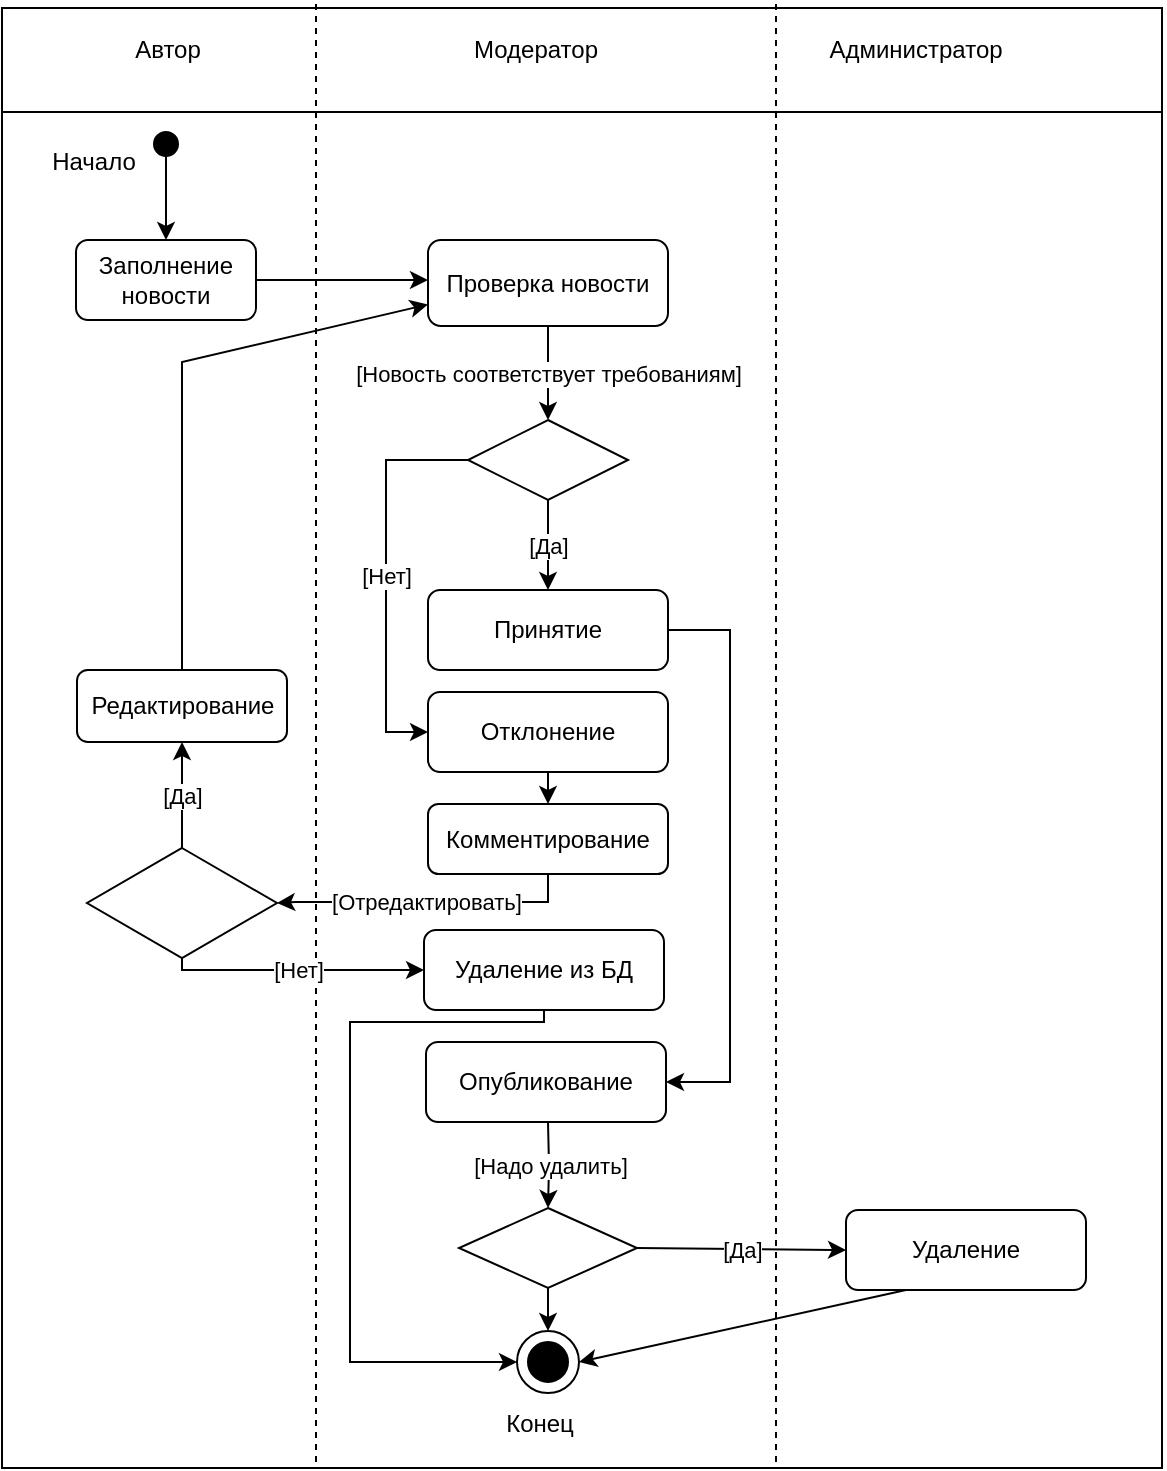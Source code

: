 <mxfile version="20.3.7" type="device"><diagram id="kU9LBFkov-C-iFmHkgya" name="Страница 1"><mxGraphModel dx="2605" dy="993" grid="1" gridSize="10" guides="1" tooltips="1" connect="1" arrows="1" fold="1" page="1" pageScale="1" pageWidth="827" pageHeight="1169" math="0" shadow="0"><root><mxCell id="0"/><mxCell id="1" parent="0"/><mxCell id="0UmFiquU1lpJ3eHuwoxb-68" value="" style="rounded=0;whiteSpace=wrap;html=1;fillColor=#FFFFFF;" vertex="1" parent="1"><mxGeometry x="-704" y="113" width="580" height="730" as="geometry"/></mxCell><mxCell id="0UmFiquU1lpJ3eHuwoxb-7" value="" style="endArrow=none;html=1;rounded=0;" edge="1" parent="1"><mxGeometry width="50" height="50" relative="1" as="geometry"><mxPoint x="-704" y="165" as="sourcePoint"/><mxPoint x="-124" y="165" as="targetPoint"/></mxGeometry></mxCell><mxCell id="0UmFiquU1lpJ3eHuwoxb-8" value="Автор" style="text;html=1;strokeColor=none;fillColor=none;align=center;verticalAlign=middle;whiteSpace=wrap;rounded=0;" vertex="1" parent="1"><mxGeometry x="-651" y="119" width="60" height="30" as="geometry"/></mxCell><mxCell id="0UmFiquU1lpJ3eHuwoxb-9" value="Модератор" style="text;html=1;strokeColor=none;fillColor=none;align=center;verticalAlign=middle;whiteSpace=wrap;rounded=0;" vertex="1" parent="1"><mxGeometry x="-467" y="119" width="60" height="30" as="geometry"/></mxCell><mxCell id="0UmFiquU1lpJ3eHuwoxb-10" value="Администратор" style="text;html=1;strokeColor=none;fillColor=none;align=center;verticalAlign=middle;whiteSpace=wrap;rounded=0;" vertex="1" parent="1"><mxGeometry x="-277" y="119" width="60" height="30" as="geometry"/></mxCell><mxCell id="0UmFiquU1lpJ3eHuwoxb-14" value="" style="ellipse;whiteSpace=wrap;html=1;aspect=fixed;fillColor=#000000;" vertex="1" parent="1"><mxGeometry x="-628" y="175" width="12" height="12" as="geometry"/></mxCell><mxCell id="0UmFiquU1lpJ3eHuwoxb-17" value="" style="endArrow=classic;html=1;rounded=0;exitX=0.5;exitY=1;exitDx=0;exitDy=0;" edge="1" parent="1" source="0UmFiquU1lpJ3eHuwoxb-14"><mxGeometry width="50" height="50" relative="1" as="geometry"><mxPoint x="-372" y="279" as="sourcePoint"/><mxPoint x="-622" y="229" as="targetPoint"/></mxGeometry></mxCell><mxCell id="0UmFiquU1lpJ3eHuwoxb-18" value="Заполнение новости" style="rounded=1;whiteSpace=wrap;html=1;fillColor=#FFFFFF;" vertex="1" parent="1"><mxGeometry x="-667" y="229" width="90" height="40" as="geometry"/></mxCell><mxCell id="0UmFiquU1lpJ3eHuwoxb-19" value="" style="endArrow=classic;html=1;rounded=0;" edge="1" parent="1"><mxGeometry width="50" height="50" relative="1" as="geometry"><mxPoint x="-577" y="249" as="sourcePoint"/><mxPoint x="-491" y="249" as="targetPoint"/></mxGeometry></mxCell><mxCell id="0UmFiquU1lpJ3eHuwoxb-20" value="Проверка новости" style="rounded=1;whiteSpace=wrap;html=1;fillColor=#FFFFFF;" vertex="1" parent="1"><mxGeometry x="-491" y="229" width="120" height="43" as="geometry"/></mxCell><mxCell id="0UmFiquU1lpJ3eHuwoxb-21" value="[Новость соответствует требованиям]" style="endArrow=classic;html=1;rounded=0;exitX=0.5;exitY=1;exitDx=0;exitDy=0;entryX=0.5;entryY=0;entryDx=0;entryDy=0;" edge="1" parent="1" source="0UmFiquU1lpJ3eHuwoxb-20" target="0UmFiquU1lpJ3eHuwoxb-24"><mxGeometry width="50" height="50" relative="1" as="geometry"><mxPoint x="-442" y="369" as="sourcePoint"/><mxPoint x="-392" y="319" as="targetPoint"/></mxGeometry></mxCell><mxCell id="0UmFiquU1lpJ3eHuwoxb-24" value="" style="rhombus;whiteSpace=wrap;html=1;fillColor=#FFFFFF;" vertex="1" parent="1"><mxGeometry x="-471" y="319" width="80" height="40" as="geometry"/></mxCell><mxCell id="0UmFiquU1lpJ3eHuwoxb-26" value="Принятие" style="rounded=1;whiteSpace=wrap;html=1;fillColor=#FFFFFF;" vertex="1" parent="1"><mxGeometry x="-491" y="404" width="120" height="40" as="geometry"/></mxCell><mxCell id="0UmFiquU1lpJ3eHuwoxb-29" value="[Да]" style="edgeStyle=orthogonalEdgeStyle;rounded=0;orthogonalLoop=1;jettySize=auto;html=1;" edge="1" parent="1" source="0UmFiquU1lpJ3eHuwoxb-24" target="0UmFiquU1lpJ3eHuwoxb-26"><mxGeometry relative="1" as="geometry"/></mxCell><mxCell id="0UmFiquU1lpJ3eHuwoxb-27" value="Отклонение" style="rounded=1;whiteSpace=wrap;html=1;fillColor=#FFFFFF;" vertex="1" parent="1"><mxGeometry x="-491" y="455" width="120" height="40" as="geometry"/></mxCell><mxCell id="0UmFiquU1lpJ3eHuwoxb-30" value="[Нет]" style="edgeStyle=orthogonalEdgeStyle;rounded=0;orthogonalLoop=1;jettySize=auto;html=1;entryX=0;entryY=0.5;entryDx=0;entryDy=0;" edge="1" parent="1" source="0UmFiquU1lpJ3eHuwoxb-24" target="0UmFiquU1lpJ3eHuwoxb-27"><mxGeometry relative="1" as="geometry"><Array as="points"><mxPoint x="-512" y="339"/><mxPoint x="-512" y="475"/></Array></mxGeometry></mxCell><mxCell id="0UmFiquU1lpJ3eHuwoxb-32" value="Комментирование" style="rounded=1;whiteSpace=wrap;html=1;fillColor=#FFFFFF;" vertex="1" parent="1"><mxGeometry x="-491" y="511" width="120" height="35" as="geometry"/></mxCell><mxCell id="0UmFiquU1lpJ3eHuwoxb-38" style="edgeStyle=orthogonalEdgeStyle;rounded=0;orthogonalLoop=1;jettySize=auto;html=1;exitX=0.5;exitY=1;exitDx=0;exitDy=0;" edge="1" parent="1" source="0UmFiquU1lpJ3eHuwoxb-27" target="0UmFiquU1lpJ3eHuwoxb-32"><mxGeometry relative="1" as="geometry"><mxPoint x="-431" y="510" as="targetPoint"/><Array as="points"><mxPoint x="-431" y="495"/><mxPoint x="-431" y="528.5"/></Array></mxGeometry></mxCell><mxCell id="0UmFiquU1lpJ3eHuwoxb-37" value="[Отредактировать]" style="edgeStyle=orthogonalEdgeStyle;rounded=0;orthogonalLoop=1;jettySize=auto;html=1;entryX=1;entryY=0.5;entryDx=0;entryDy=0;exitX=0.5;exitY=1;exitDx=0;exitDy=0;" edge="1" parent="1" source="0UmFiquU1lpJ3eHuwoxb-32" target="0UmFiquU1lpJ3eHuwoxb-72"><mxGeometry relative="1" as="geometry"><mxPoint x="-417.947" y="549" as="sourcePoint"/><mxPoint x="-557.36" y="591.35" as="targetPoint"/><Array as="points"><mxPoint x="-431" y="560"/><mxPoint x="-557" y="560"/></Array></mxGeometry></mxCell><mxCell id="0UmFiquU1lpJ3eHuwoxb-39" value="" style="endArrow=classic;html=1;rounded=0;exitX=1;exitY=0.5;exitDx=0;exitDy=0;edgeStyle=orthogonalEdgeStyle;entryX=1;entryY=0.5;entryDx=0;entryDy=0;" edge="1" parent="1" source="0UmFiquU1lpJ3eHuwoxb-26" target="0UmFiquU1lpJ3eHuwoxb-40"><mxGeometry width="50" height="50" relative="1" as="geometry"><mxPoint x="-322" y="459" as="sourcePoint"/><mxPoint x="-370" y="634" as="targetPoint"/><Array as="points"><mxPoint x="-340" y="424"/><mxPoint x="-340" y="650"/></Array></mxGeometry></mxCell><mxCell id="0UmFiquU1lpJ3eHuwoxb-40" value="Опубликование" style="rounded=1;whiteSpace=wrap;html=1;fillColor=#FFFFFF;" vertex="1" parent="1"><mxGeometry x="-492" y="630" width="120" height="40" as="geometry"/></mxCell><mxCell id="0UmFiquU1lpJ3eHuwoxb-45" value="" style="rhombus;whiteSpace=wrap;html=1;fontFamily=Helvetica;fontSize=12;fontColor=default;align=center;strokeColor=default;fillColor=#FFFFFF;" vertex="1" parent="1"><mxGeometry x="-475.5" y="713" width="89" height="40" as="geometry"/></mxCell><mxCell id="0UmFiquU1lpJ3eHuwoxb-46" value="[Надо удалить]" style="edgeStyle=orthogonalEdgeStyle;rounded=0;orthogonalLoop=1;jettySize=auto;html=1;" edge="1" parent="1" target="0UmFiquU1lpJ3eHuwoxb-45"><mxGeometry relative="1" as="geometry"><mxPoint x="-431" y="670" as="sourcePoint"/></mxGeometry></mxCell><mxCell id="0UmFiquU1lpJ3eHuwoxb-51" value="[Да]" style="endArrow=classic;html=1;rounded=0;exitX=1;exitY=0.5;exitDx=0;exitDy=0;entryX=0;entryY=0.5;entryDx=0;entryDy=0;" edge="1" parent="1" source="0UmFiquU1lpJ3eHuwoxb-45" target="0UmFiquU1lpJ3eHuwoxb-52"><mxGeometry width="50" height="50" relative="1" as="geometry"><mxPoint x="-372" y="749" as="sourcePoint"/><mxPoint x="-322" y="699" as="targetPoint"/></mxGeometry></mxCell><mxCell id="0UmFiquU1lpJ3eHuwoxb-52" value="Удаление" style="rounded=1;whiteSpace=wrap;html=1;fillColor=#FFFFFF;" vertex="1" parent="1"><mxGeometry x="-282" y="714" width="120" height="40" as="geometry"/></mxCell><mxCell id="0UmFiquU1lpJ3eHuwoxb-57" value="" style="ellipse;whiteSpace=wrap;html=1;aspect=fixed;fillColor=#FFFFFF;" vertex="1" parent="1"><mxGeometry x="-446.5" y="774.5" width="31" height="31" as="geometry"/></mxCell><mxCell id="0UmFiquU1lpJ3eHuwoxb-60" value="" style="ellipse;whiteSpace=wrap;html=1;aspect=fixed;fillColor=#000000;" vertex="1" parent="1"><mxGeometry x="-441" y="780" width="20" height="20" as="geometry"/></mxCell><mxCell id="0UmFiquU1lpJ3eHuwoxb-62" value="" style="endArrow=classic;html=1;rounded=0;exitX=0.5;exitY=1;exitDx=0;exitDy=0;entryX=0.5;entryY=0;entryDx=0;entryDy=0;" edge="1" parent="1" source="0UmFiquU1lpJ3eHuwoxb-45" target="0UmFiquU1lpJ3eHuwoxb-57"><mxGeometry width="50" height="50" relative="1" as="geometry"><mxPoint x="-432" y="760" as="sourcePoint"/><mxPoint x="-430" y="780" as="targetPoint"/></mxGeometry></mxCell><mxCell id="0UmFiquU1lpJ3eHuwoxb-63" value="Конец" style="text;html=1;strokeColor=none;fillColor=none;align=center;verticalAlign=middle;whiteSpace=wrap;rounded=0;" vertex="1" parent="1"><mxGeometry x="-465" y="806" width="60" height="30" as="geometry"/></mxCell><mxCell id="0UmFiquU1lpJ3eHuwoxb-64" value="" style="endArrow=classic;html=1;rounded=0;exitX=0.25;exitY=1;exitDx=0;exitDy=0;entryX=1;entryY=0.5;entryDx=0;entryDy=0;" edge="1" parent="1" source="0UmFiquU1lpJ3eHuwoxb-52" target="0UmFiquU1lpJ3eHuwoxb-57"><mxGeometry width="50" height="50" relative="1" as="geometry"><mxPoint x="-282" y="819" as="sourcePoint"/><mxPoint x="-412" y="789" as="targetPoint"/></mxGeometry></mxCell><mxCell id="0UmFiquU1lpJ3eHuwoxb-15" value="Начало" style="text;html=1;strokeColor=none;fillColor=none;align=center;verticalAlign=middle;whiteSpace=wrap;rounded=0;" vertex="1" parent="1"><mxGeometry x="-688" y="175" width="60" height="30" as="geometry"/></mxCell><mxCell id="0UmFiquU1lpJ3eHuwoxb-4" value="" style="endArrow=none;dashed=1;html=1;rounded=0;" edge="1" parent="1"><mxGeometry width="50" height="50" relative="1" as="geometry"><mxPoint x="-547" y="840" as="sourcePoint"/><mxPoint x="-547" y="110" as="targetPoint"/></mxGeometry></mxCell><mxCell id="0UmFiquU1lpJ3eHuwoxb-6" value="" style="endArrow=none;dashed=1;html=1;rounded=0;" edge="1" parent="1"><mxGeometry width="50" height="50" relative="1" as="geometry"><mxPoint x="-317" y="840" as="sourcePoint"/><mxPoint x="-317" y="110" as="targetPoint"/></mxGeometry></mxCell><mxCell id="0UmFiquU1lpJ3eHuwoxb-70" value="Редактирование" style="rounded=1;whiteSpace=wrap;html=1;fillColor=#FFFFFF;" vertex="1" parent="1"><mxGeometry x="-666.5" y="444" width="105" height="36" as="geometry"/></mxCell><mxCell id="0UmFiquU1lpJ3eHuwoxb-71" value="" style="endArrow=classic;html=1;rounded=0;exitX=0.5;exitY=0;exitDx=0;exitDy=0;entryX=0;entryY=0.75;entryDx=0;entryDy=0;" edge="1" parent="1" source="0UmFiquU1lpJ3eHuwoxb-70" target="0UmFiquU1lpJ3eHuwoxb-20"><mxGeometry width="50" height="50" relative="1" as="geometry"><mxPoint x="-640" y="550" as="sourcePoint"/><mxPoint x="-590" y="500" as="targetPoint"/><Array as="points"><mxPoint x="-614" y="290"/></Array></mxGeometry></mxCell><mxCell id="0UmFiquU1lpJ3eHuwoxb-72" value="" style="rhombus;whiteSpace=wrap;html=1;fillColor=#FFFFFF;" vertex="1" parent="1"><mxGeometry x="-661.5" y="533" width="95" height="55" as="geometry"/></mxCell><mxCell id="0UmFiquU1lpJ3eHuwoxb-73" value="[Да]" style="endArrow=classic;html=1;rounded=0;entryX=0.5;entryY=1;entryDx=0;entryDy=0;exitX=0.5;exitY=0;exitDx=0;exitDy=0;" edge="1" parent="1" source="0UmFiquU1lpJ3eHuwoxb-72" target="0UmFiquU1lpJ3eHuwoxb-70"><mxGeometry width="50" height="50" relative="1" as="geometry"><mxPoint x="-630" y="580" as="sourcePoint"/><mxPoint x="-580" y="530" as="targetPoint"/></mxGeometry></mxCell><mxCell id="0UmFiquU1lpJ3eHuwoxb-77" value="Удаление из БД" style="rounded=1;whiteSpace=wrap;html=1;fillColor=#FFFFFF;" vertex="1" parent="1"><mxGeometry x="-493" y="574" width="120" height="40" as="geometry"/></mxCell><mxCell id="0UmFiquU1lpJ3eHuwoxb-78" value="[Нет]" style="endArrow=classic;html=1;rounded=0;exitX=0.5;exitY=1;exitDx=0;exitDy=0;entryX=0;entryY=0.5;entryDx=0;entryDy=0;edgeStyle=orthogonalEdgeStyle;" edge="1" parent="1" source="0UmFiquU1lpJ3eHuwoxb-72" target="0UmFiquU1lpJ3eHuwoxb-77"><mxGeometry width="50" height="50" relative="1" as="geometry"><mxPoint x="-610" y="660" as="sourcePoint"/><mxPoint x="-560" y="610" as="targetPoint"/><Array as="points"><mxPoint x="-614" y="594"/></Array></mxGeometry></mxCell><mxCell id="0UmFiquU1lpJ3eHuwoxb-79" value="" style="endArrow=classic;html=1;rounded=0;exitX=0.5;exitY=1;exitDx=0;exitDy=0;entryX=0;entryY=0.5;entryDx=0;entryDy=0;edgeStyle=orthogonalEdgeStyle;" edge="1" parent="1" source="0UmFiquU1lpJ3eHuwoxb-77" target="0UmFiquU1lpJ3eHuwoxb-57"><mxGeometry width="50" height="50" relative="1" as="geometry"><mxPoint x="-415" y="636" as="sourcePoint"/><mxPoint x="-403" y="827.5" as="targetPoint"/><Array as="points"><mxPoint x="-433" y="620"/><mxPoint x="-530" y="620"/><mxPoint x="-530" y="790"/></Array></mxGeometry></mxCell></root></mxGraphModel></diagram></mxfile>